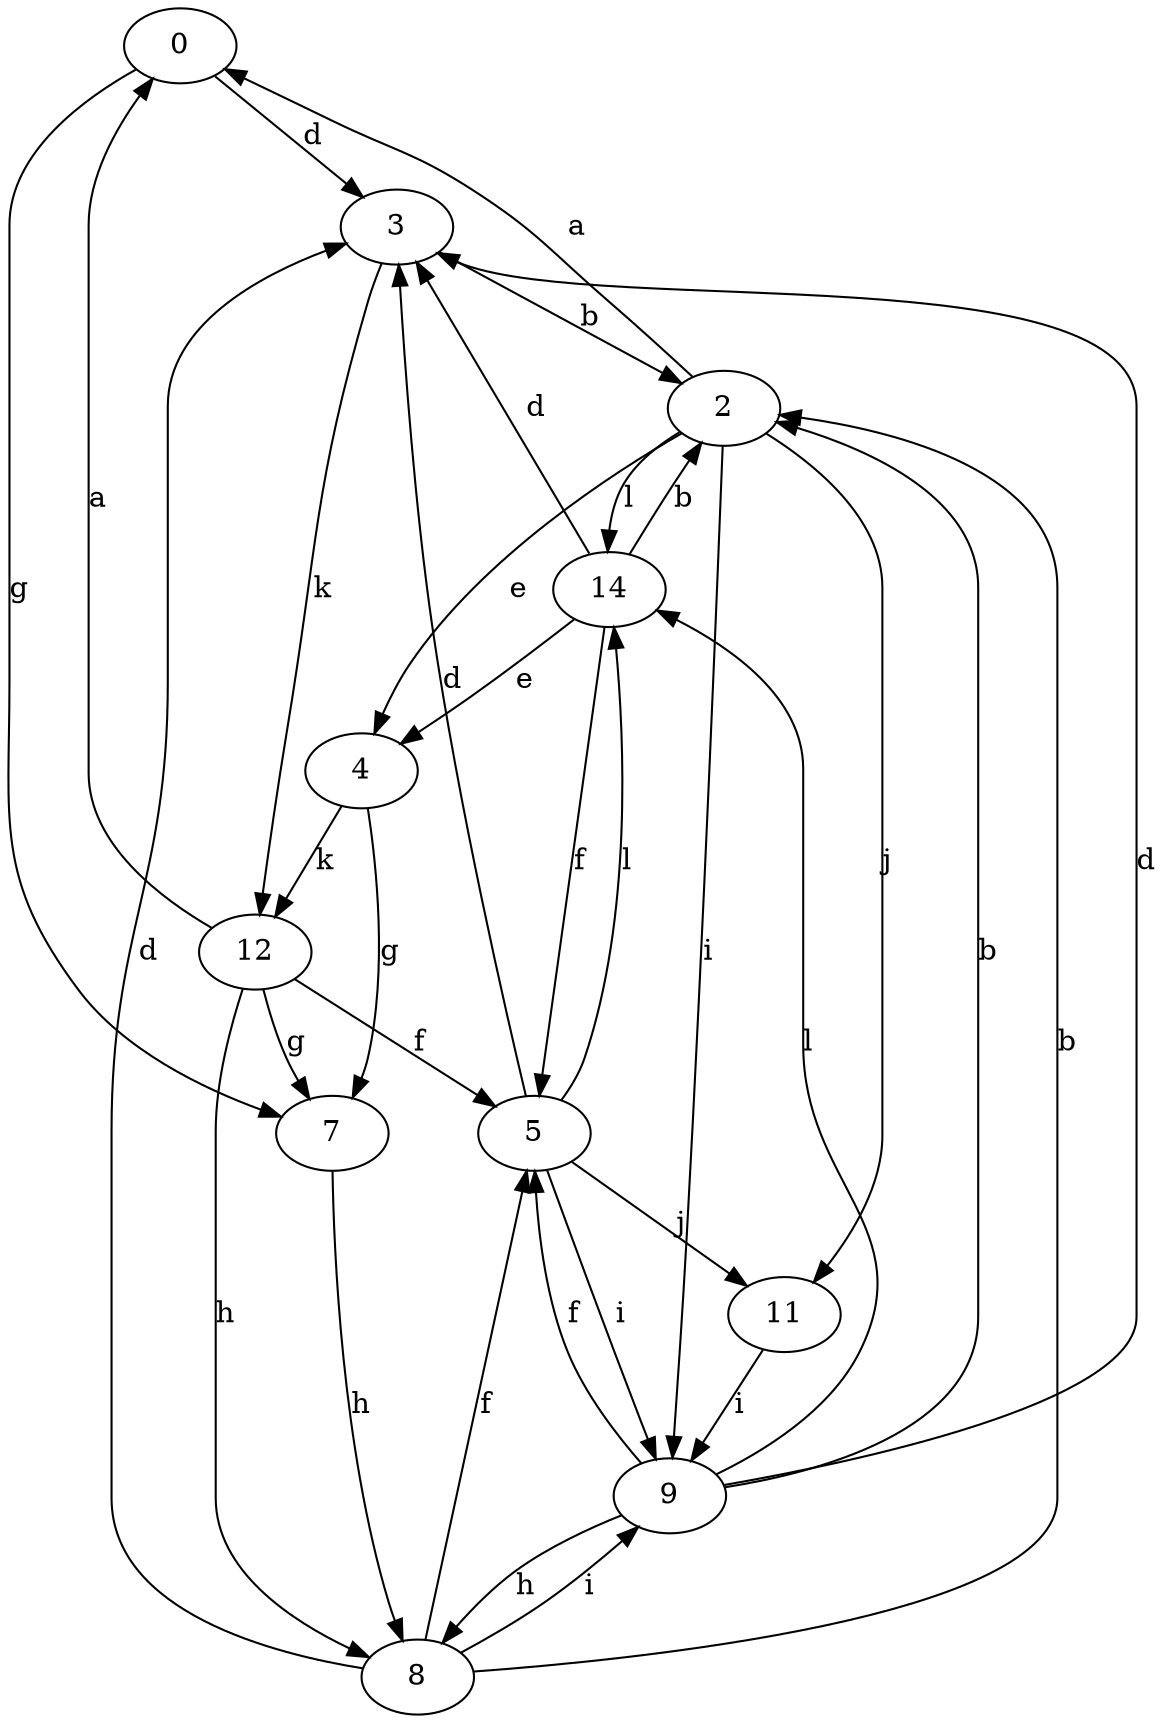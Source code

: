 strict digraph  {
0;
2;
3;
4;
5;
7;
8;
9;
11;
12;
14;
0 -> 3  [label=d];
0 -> 7  [label=g];
2 -> 0  [label=a];
2 -> 4  [label=e];
2 -> 9  [label=i];
2 -> 11  [label=j];
2 -> 14  [label=l];
3 -> 2  [label=b];
3 -> 12  [label=k];
4 -> 7  [label=g];
4 -> 12  [label=k];
5 -> 3  [label=d];
5 -> 9  [label=i];
5 -> 11  [label=j];
5 -> 14  [label=l];
7 -> 8  [label=h];
8 -> 2  [label=b];
8 -> 3  [label=d];
8 -> 5  [label=f];
8 -> 9  [label=i];
9 -> 2  [label=b];
9 -> 3  [label=d];
9 -> 5  [label=f];
9 -> 8  [label=h];
9 -> 14  [label=l];
11 -> 9  [label=i];
12 -> 0  [label=a];
12 -> 5  [label=f];
12 -> 7  [label=g];
12 -> 8  [label=h];
14 -> 2  [label=b];
14 -> 3  [label=d];
14 -> 4  [label=e];
14 -> 5  [label=f];
}
